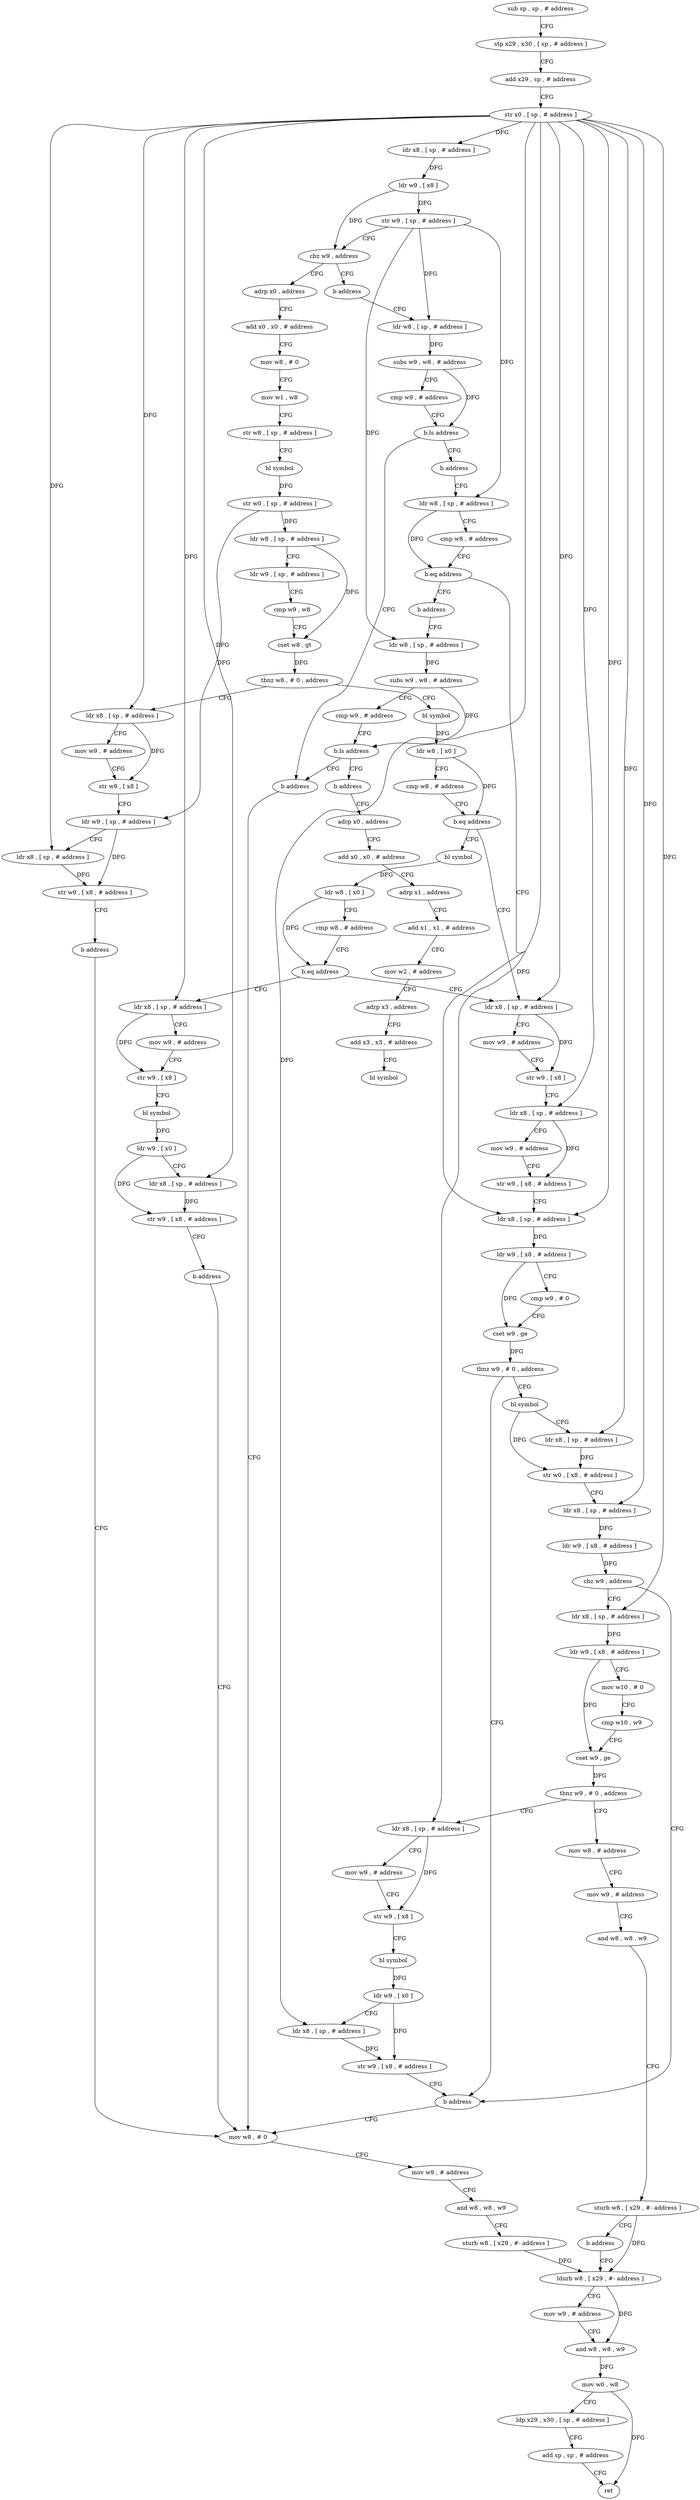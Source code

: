 digraph "func" {
"4292428" [label = "sub sp , sp , # address" ]
"4292432" [label = "stp x29 , x30 , [ sp , # address ]" ]
"4292436" [label = "add x29 , sp , # address" ]
"4292440" [label = "str x0 , [ sp , # address ]" ]
"4292444" [label = "ldr x8 , [ sp , # address ]" ]
"4292448" [label = "ldr w9 , [ x8 ]" ]
"4292452" [label = "str w9 , [ sp , # address ]" ]
"4292456" [label = "cbz w9 , address" ]
"4292520" [label = "adrp x0 , address" ]
"4292460" [label = "b address" ]
"4292524" [label = "add x0 , x0 , # address" ]
"4292528" [label = "mov w8 , # 0" ]
"4292532" [label = "mov w1 , w8" ]
"4292536" [label = "str w8 , [ sp , # address ]" ]
"4292540" [label = "bl symbol" ]
"4292544" [label = "str w0 , [ sp , # address ]" ]
"4292548" [label = "ldr w8 , [ sp , # address ]" ]
"4292552" [label = "ldr w9 , [ sp , # address ]" ]
"4292556" [label = "cmp w9 , w8" ]
"4292560" [label = "cset w8 , gt" ]
"4292564" [label = "tbnz w8 , # 0 , address" ]
"4292596" [label = "bl symbol" ]
"4292568" [label = "ldr x8 , [ sp , # address ]" ]
"4292464" [label = "ldr w8 , [ sp , # address ]" ]
"4292600" [label = "ldr w8 , [ x0 ]" ]
"4292604" [label = "cmp w8 , # address" ]
"4292608" [label = "b.eq address" ]
"4292660" [label = "ldr x8 , [ sp , # address ]" ]
"4292612" [label = "bl symbol" ]
"4292572" [label = "mov w9 , # address" ]
"4292576" [label = "str w9 , [ x8 ]" ]
"4292580" [label = "ldr w9 , [ sp , # address ]" ]
"4292584" [label = "ldr x8 , [ sp , # address ]" ]
"4292588" [label = "str w9 , [ x8 , # address ]" ]
"4292592" [label = "b address" ]
"4292840" [label = "mov w8 , # 0" ]
"4292468" [label = "subs w9 , w8 , # address" ]
"4292472" [label = "cmp w9 , # address" ]
"4292476" [label = "b.ls address" ]
"4292804" [label = "b address" ]
"4292480" [label = "b address" ]
"4292664" [label = "mov w9 , # address" ]
"4292668" [label = "str w9 , [ x8 ]" ]
"4292672" [label = "ldr x8 , [ sp , # address ]" ]
"4292676" [label = "mov w9 , # address" ]
"4292680" [label = "str w9 , [ x8 , # address ]" ]
"4292684" [label = "ldr x8 , [ sp , # address ]" ]
"4292616" [label = "ldr w8 , [ x0 ]" ]
"4292620" [label = "cmp w8 , # address" ]
"4292624" [label = "b.eq address" ]
"4292628" [label = "ldr x8 , [ sp , # address ]" ]
"4292844" [label = "mov w9 , # address" ]
"4292848" [label = "and w8 , w8 , w9" ]
"4292852" [label = "sturb w8 , [ x29 , #- address ]" ]
"4292856" [label = "ldurb w8 , [ x29 , #- address ]" ]
"4292484" [label = "ldr w8 , [ sp , # address ]" ]
"4292800" [label = "b address" ]
"4292704" [label = "bl symbol" ]
"4292708" [label = "ldr x8 , [ sp , # address ]" ]
"4292712" [label = "str w0 , [ x8 , # address ]" ]
"4292716" [label = "ldr x8 , [ sp , # address ]" ]
"4292720" [label = "ldr w9 , [ x8 , # address ]" ]
"4292724" [label = "cbz w9 , address" ]
"4292728" [label = "ldr x8 , [ sp , # address ]" ]
"4292632" [label = "mov w9 , # address" ]
"4292636" [label = "str w9 , [ x8 ]" ]
"4292640" [label = "bl symbol" ]
"4292644" [label = "ldr w9 , [ x0 ]" ]
"4292648" [label = "ldr x8 , [ sp , # address ]" ]
"4292652" [label = "str w9 , [ x8 , # address ]" ]
"4292656" [label = "b address" ]
"4292488" [label = "cmp w8 , # address" ]
"4292492" [label = "b.eq address" ]
"4292496" [label = "b address" ]
"4292732" [label = "ldr w9 , [ x8 , # address ]" ]
"4292736" [label = "mov w10 , # 0" ]
"4292740" [label = "cmp w10 , w9" ]
"4292744" [label = "cset w9 , ge" ]
"4292748" [label = "tbnz w9 , # 0 , address" ]
"4292772" [label = "ldr x8 , [ sp , # address ]" ]
"4292752" [label = "mov w8 , # address" ]
"4292688" [label = "ldr w9 , [ x8 , # address ]" ]
"4292692" [label = "cmp w9 , # 0" ]
"4292696" [label = "cset w9 , ge" ]
"4292700" [label = "tbnz w9 , # 0 , address" ]
"4292500" [label = "ldr w8 , [ sp , # address ]" ]
"4292776" [label = "mov w9 , # address" ]
"4292780" [label = "str w9 , [ x8 ]" ]
"4292784" [label = "bl symbol" ]
"4292788" [label = "ldr w9 , [ x0 ]" ]
"4292792" [label = "ldr x8 , [ sp , # address ]" ]
"4292796" [label = "str w9 , [ x8 , # address ]" ]
"4292756" [label = "mov w9 , # address" ]
"4292760" [label = "and w8 , w8 , w9" ]
"4292764" [label = "sturb w8 , [ x29 , #- address ]" ]
"4292768" [label = "b address" ]
"4292504" [label = "subs w9 , w8 , # address" ]
"4292508" [label = "cmp w9 , # address" ]
"4292512" [label = "b.ls address" ]
"4292516" [label = "b address" ]
"4292860" [label = "mov w9 , # address" ]
"4292864" [label = "and w8 , w8 , w9" ]
"4292868" [label = "mov w0 , w8" ]
"4292872" [label = "ldp x29 , x30 , [ sp , # address ]" ]
"4292876" [label = "add sp , sp , # address" ]
"4292880" [label = "ret" ]
"4292808" [label = "adrp x0 , address" ]
"4292812" [label = "add x0 , x0 , # address" ]
"4292816" [label = "adrp x1 , address" ]
"4292820" [label = "add x1 , x1 , # address" ]
"4292824" [label = "mov w2 , # address" ]
"4292828" [label = "adrp x3 , address" ]
"4292832" [label = "add x3 , x3 , # address" ]
"4292836" [label = "bl symbol" ]
"4292428" -> "4292432" [ label = "CFG" ]
"4292432" -> "4292436" [ label = "CFG" ]
"4292436" -> "4292440" [ label = "CFG" ]
"4292440" -> "4292444" [ label = "DFG" ]
"4292440" -> "4292568" [ label = "DFG" ]
"4292440" -> "4292584" [ label = "DFG" ]
"4292440" -> "4292660" [ label = "DFG" ]
"4292440" -> "4292672" [ label = "DFG" ]
"4292440" -> "4292684" [ label = "DFG" ]
"4292440" -> "4292628" [ label = "DFG" ]
"4292440" -> "4292648" [ label = "DFG" ]
"4292440" -> "4292708" [ label = "DFG" ]
"4292440" -> "4292716" [ label = "DFG" ]
"4292440" -> "4292728" [ label = "DFG" ]
"4292440" -> "4292772" [ label = "DFG" ]
"4292440" -> "4292792" [ label = "DFG" ]
"4292444" -> "4292448" [ label = "DFG" ]
"4292448" -> "4292452" [ label = "DFG" ]
"4292448" -> "4292456" [ label = "DFG" ]
"4292452" -> "4292456" [ label = "CFG" ]
"4292452" -> "4292464" [ label = "DFG" ]
"4292452" -> "4292484" [ label = "DFG" ]
"4292452" -> "4292500" [ label = "DFG" ]
"4292456" -> "4292520" [ label = "CFG" ]
"4292456" -> "4292460" [ label = "CFG" ]
"4292520" -> "4292524" [ label = "CFG" ]
"4292460" -> "4292464" [ label = "CFG" ]
"4292524" -> "4292528" [ label = "CFG" ]
"4292528" -> "4292532" [ label = "CFG" ]
"4292532" -> "4292536" [ label = "CFG" ]
"4292536" -> "4292540" [ label = "CFG" ]
"4292540" -> "4292544" [ label = "DFG" ]
"4292544" -> "4292548" [ label = "DFG" ]
"4292544" -> "4292580" [ label = "DFG" ]
"4292548" -> "4292552" [ label = "CFG" ]
"4292548" -> "4292560" [ label = "DFG" ]
"4292552" -> "4292556" [ label = "CFG" ]
"4292556" -> "4292560" [ label = "CFG" ]
"4292560" -> "4292564" [ label = "DFG" ]
"4292564" -> "4292596" [ label = "CFG" ]
"4292564" -> "4292568" [ label = "CFG" ]
"4292596" -> "4292600" [ label = "DFG" ]
"4292568" -> "4292572" [ label = "CFG" ]
"4292568" -> "4292576" [ label = "DFG" ]
"4292464" -> "4292468" [ label = "DFG" ]
"4292600" -> "4292604" [ label = "CFG" ]
"4292600" -> "4292608" [ label = "DFG" ]
"4292604" -> "4292608" [ label = "CFG" ]
"4292608" -> "4292660" [ label = "CFG" ]
"4292608" -> "4292612" [ label = "CFG" ]
"4292660" -> "4292664" [ label = "CFG" ]
"4292660" -> "4292668" [ label = "DFG" ]
"4292612" -> "4292616" [ label = "DFG" ]
"4292572" -> "4292576" [ label = "CFG" ]
"4292576" -> "4292580" [ label = "CFG" ]
"4292580" -> "4292584" [ label = "CFG" ]
"4292580" -> "4292588" [ label = "DFG" ]
"4292584" -> "4292588" [ label = "DFG" ]
"4292588" -> "4292592" [ label = "CFG" ]
"4292592" -> "4292840" [ label = "CFG" ]
"4292840" -> "4292844" [ label = "CFG" ]
"4292468" -> "4292472" [ label = "CFG" ]
"4292468" -> "4292476" [ label = "DFG" ]
"4292472" -> "4292476" [ label = "CFG" ]
"4292476" -> "4292804" [ label = "CFG" ]
"4292476" -> "4292480" [ label = "CFG" ]
"4292804" -> "4292840" [ label = "CFG" ]
"4292480" -> "4292484" [ label = "CFG" ]
"4292664" -> "4292668" [ label = "CFG" ]
"4292668" -> "4292672" [ label = "CFG" ]
"4292672" -> "4292676" [ label = "CFG" ]
"4292672" -> "4292680" [ label = "DFG" ]
"4292676" -> "4292680" [ label = "CFG" ]
"4292680" -> "4292684" [ label = "CFG" ]
"4292684" -> "4292688" [ label = "DFG" ]
"4292616" -> "4292620" [ label = "CFG" ]
"4292616" -> "4292624" [ label = "DFG" ]
"4292620" -> "4292624" [ label = "CFG" ]
"4292624" -> "4292660" [ label = "CFG" ]
"4292624" -> "4292628" [ label = "CFG" ]
"4292628" -> "4292632" [ label = "CFG" ]
"4292628" -> "4292636" [ label = "DFG" ]
"4292844" -> "4292848" [ label = "CFG" ]
"4292848" -> "4292852" [ label = "CFG" ]
"4292852" -> "4292856" [ label = "DFG" ]
"4292856" -> "4292860" [ label = "CFG" ]
"4292856" -> "4292864" [ label = "DFG" ]
"4292484" -> "4292488" [ label = "CFG" ]
"4292484" -> "4292492" [ label = "DFG" ]
"4292800" -> "4292840" [ label = "CFG" ]
"4292704" -> "4292708" [ label = "CFG" ]
"4292704" -> "4292712" [ label = "DFG" ]
"4292708" -> "4292712" [ label = "DFG" ]
"4292712" -> "4292716" [ label = "CFG" ]
"4292716" -> "4292720" [ label = "DFG" ]
"4292720" -> "4292724" [ label = "DFG" ]
"4292724" -> "4292800" [ label = "CFG" ]
"4292724" -> "4292728" [ label = "CFG" ]
"4292728" -> "4292732" [ label = "DFG" ]
"4292632" -> "4292636" [ label = "CFG" ]
"4292636" -> "4292640" [ label = "CFG" ]
"4292640" -> "4292644" [ label = "DFG" ]
"4292644" -> "4292648" [ label = "CFG" ]
"4292644" -> "4292652" [ label = "DFG" ]
"4292648" -> "4292652" [ label = "DFG" ]
"4292652" -> "4292656" [ label = "CFG" ]
"4292656" -> "4292840" [ label = "CFG" ]
"4292488" -> "4292492" [ label = "CFG" ]
"4292492" -> "4292684" [ label = "CFG" ]
"4292492" -> "4292496" [ label = "CFG" ]
"4292496" -> "4292500" [ label = "CFG" ]
"4292732" -> "4292736" [ label = "CFG" ]
"4292732" -> "4292744" [ label = "DFG" ]
"4292736" -> "4292740" [ label = "CFG" ]
"4292740" -> "4292744" [ label = "CFG" ]
"4292744" -> "4292748" [ label = "DFG" ]
"4292748" -> "4292772" [ label = "CFG" ]
"4292748" -> "4292752" [ label = "CFG" ]
"4292772" -> "4292776" [ label = "CFG" ]
"4292772" -> "4292780" [ label = "DFG" ]
"4292752" -> "4292756" [ label = "CFG" ]
"4292688" -> "4292692" [ label = "CFG" ]
"4292688" -> "4292696" [ label = "DFG" ]
"4292692" -> "4292696" [ label = "CFG" ]
"4292696" -> "4292700" [ label = "DFG" ]
"4292700" -> "4292800" [ label = "CFG" ]
"4292700" -> "4292704" [ label = "CFG" ]
"4292500" -> "4292504" [ label = "DFG" ]
"4292776" -> "4292780" [ label = "CFG" ]
"4292780" -> "4292784" [ label = "CFG" ]
"4292784" -> "4292788" [ label = "DFG" ]
"4292788" -> "4292792" [ label = "CFG" ]
"4292788" -> "4292796" [ label = "DFG" ]
"4292792" -> "4292796" [ label = "DFG" ]
"4292796" -> "4292800" [ label = "CFG" ]
"4292756" -> "4292760" [ label = "CFG" ]
"4292760" -> "4292764" [ label = "CFG" ]
"4292764" -> "4292768" [ label = "CFG" ]
"4292764" -> "4292856" [ label = "DFG" ]
"4292768" -> "4292856" [ label = "CFG" ]
"4292504" -> "4292508" [ label = "CFG" ]
"4292504" -> "4292512" [ label = "DFG" ]
"4292508" -> "4292512" [ label = "CFG" ]
"4292512" -> "4292804" [ label = "CFG" ]
"4292512" -> "4292516" [ label = "CFG" ]
"4292516" -> "4292808" [ label = "CFG" ]
"4292860" -> "4292864" [ label = "CFG" ]
"4292864" -> "4292868" [ label = "DFG" ]
"4292868" -> "4292872" [ label = "CFG" ]
"4292868" -> "4292880" [ label = "DFG" ]
"4292872" -> "4292876" [ label = "CFG" ]
"4292876" -> "4292880" [ label = "CFG" ]
"4292808" -> "4292812" [ label = "CFG" ]
"4292812" -> "4292816" [ label = "CFG" ]
"4292816" -> "4292820" [ label = "CFG" ]
"4292820" -> "4292824" [ label = "CFG" ]
"4292824" -> "4292828" [ label = "CFG" ]
"4292828" -> "4292832" [ label = "CFG" ]
"4292832" -> "4292836" [ label = "CFG" ]
}
